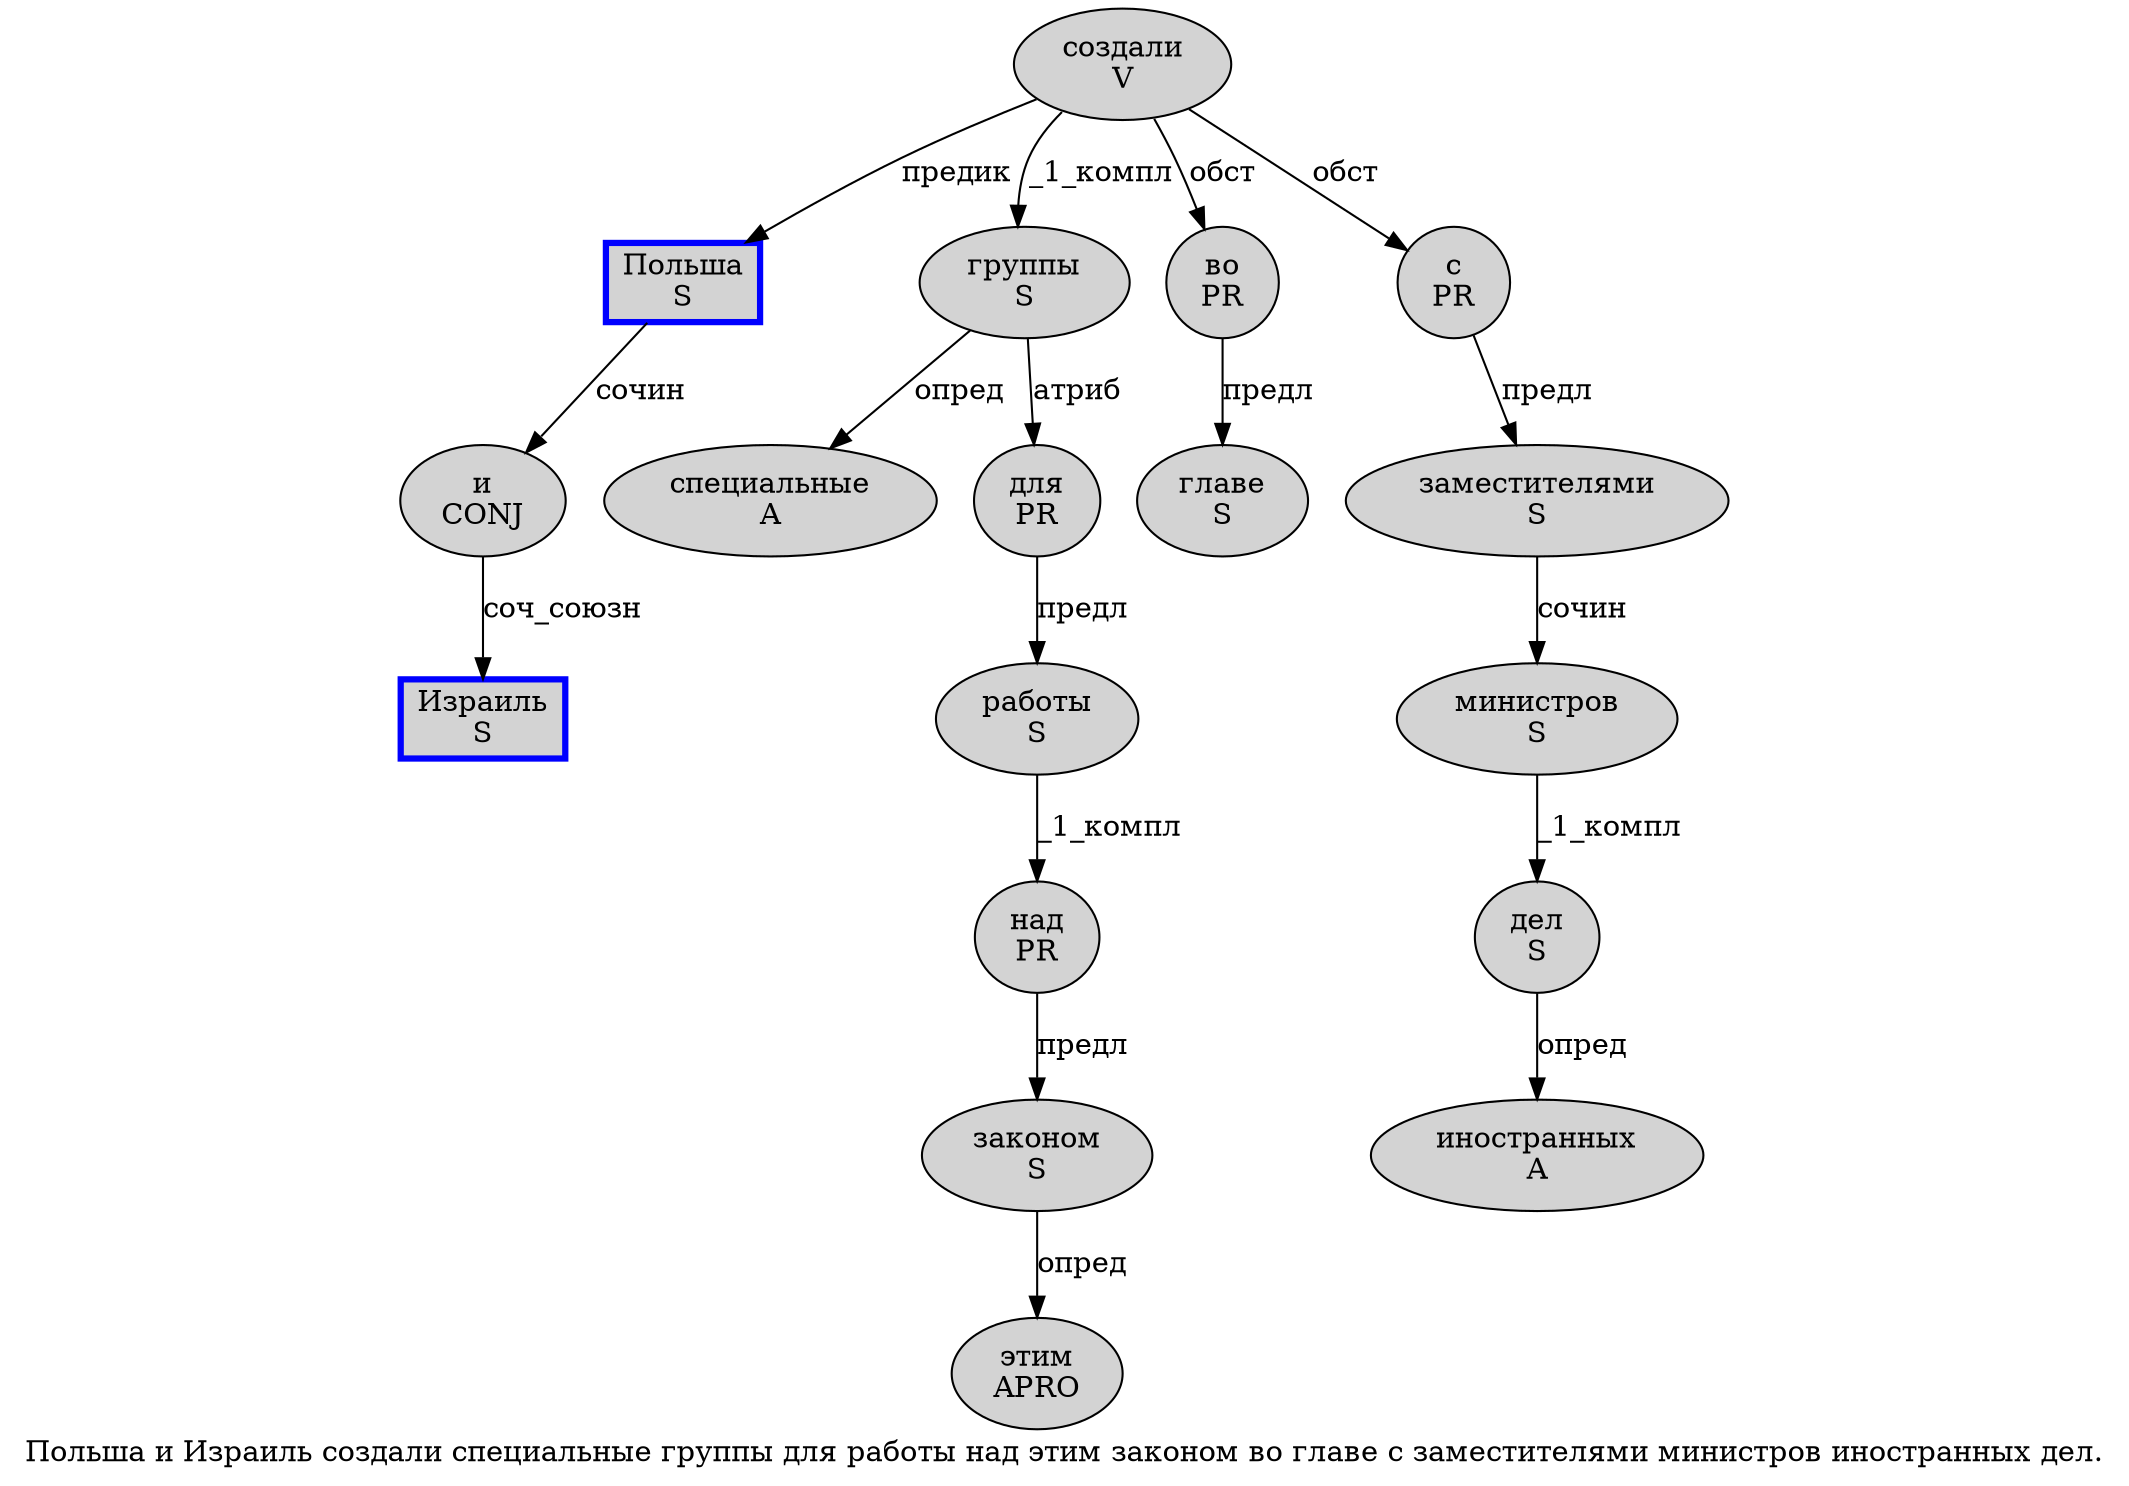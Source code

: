 digraph SENTENCE_315 {
	graph [label="Польша и Израиль создали специальные группы для работы над этим законом во главе с заместителями министров иностранных дел."]
	node [style=filled]
		0 [label="Польша
S" color=blue fillcolor=lightgray penwidth=3 shape=box]
		1 [label="и
CONJ" color="" fillcolor=lightgray penwidth=1 shape=ellipse]
		2 [label="Израиль
S" color=blue fillcolor=lightgray penwidth=3 shape=box]
		3 [label="создали
V" color="" fillcolor=lightgray penwidth=1 shape=ellipse]
		4 [label="специальные
A" color="" fillcolor=lightgray penwidth=1 shape=ellipse]
		5 [label="группы
S" color="" fillcolor=lightgray penwidth=1 shape=ellipse]
		6 [label="для
PR" color="" fillcolor=lightgray penwidth=1 shape=ellipse]
		7 [label="работы
S" color="" fillcolor=lightgray penwidth=1 shape=ellipse]
		8 [label="над
PR" color="" fillcolor=lightgray penwidth=1 shape=ellipse]
		9 [label="этим
APRO" color="" fillcolor=lightgray penwidth=1 shape=ellipse]
		10 [label="законом
S" color="" fillcolor=lightgray penwidth=1 shape=ellipse]
		11 [label="во
PR" color="" fillcolor=lightgray penwidth=1 shape=ellipse]
		12 [label="главе
S" color="" fillcolor=lightgray penwidth=1 shape=ellipse]
		13 [label="с
PR" color="" fillcolor=lightgray penwidth=1 shape=ellipse]
		14 [label="заместителями
S" color="" fillcolor=lightgray penwidth=1 shape=ellipse]
		15 [label="министров
S" color="" fillcolor=lightgray penwidth=1 shape=ellipse]
		16 [label="иностранных
A" color="" fillcolor=lightgray penwidth=1 shape=ellipse]
		17 [label="дел
S" color="" fillcolor=lightgray penwidth=1 shape=ellipse]
			5 -> 4 [label="опред"]
			5 -> 6 [label="атриб"]
			3 -> 0 [label="предик"]
			3 -> 5 [label="_1_компл"]
			3 -> 11 [label="обст"]
			3 -> 13 [label="обст"]
			15 -> 17 [label="_1_компл"]
			10 -> 9 [label="опред"]
			17 -> 16 [label="опред"]
			0 -> 1 [label="сочин"]
			6 -> 7 [label="предл"]
			1 -> 2 [label="соч_союзн"]
			11 -> 12 [label="предл"]
			8 -> 10 [label="предл"]
			7 -> 8 [label="_1_компл"]
			14 -> 15 [label="сочин"]
			13 -> 14 [label="предл"]
}
